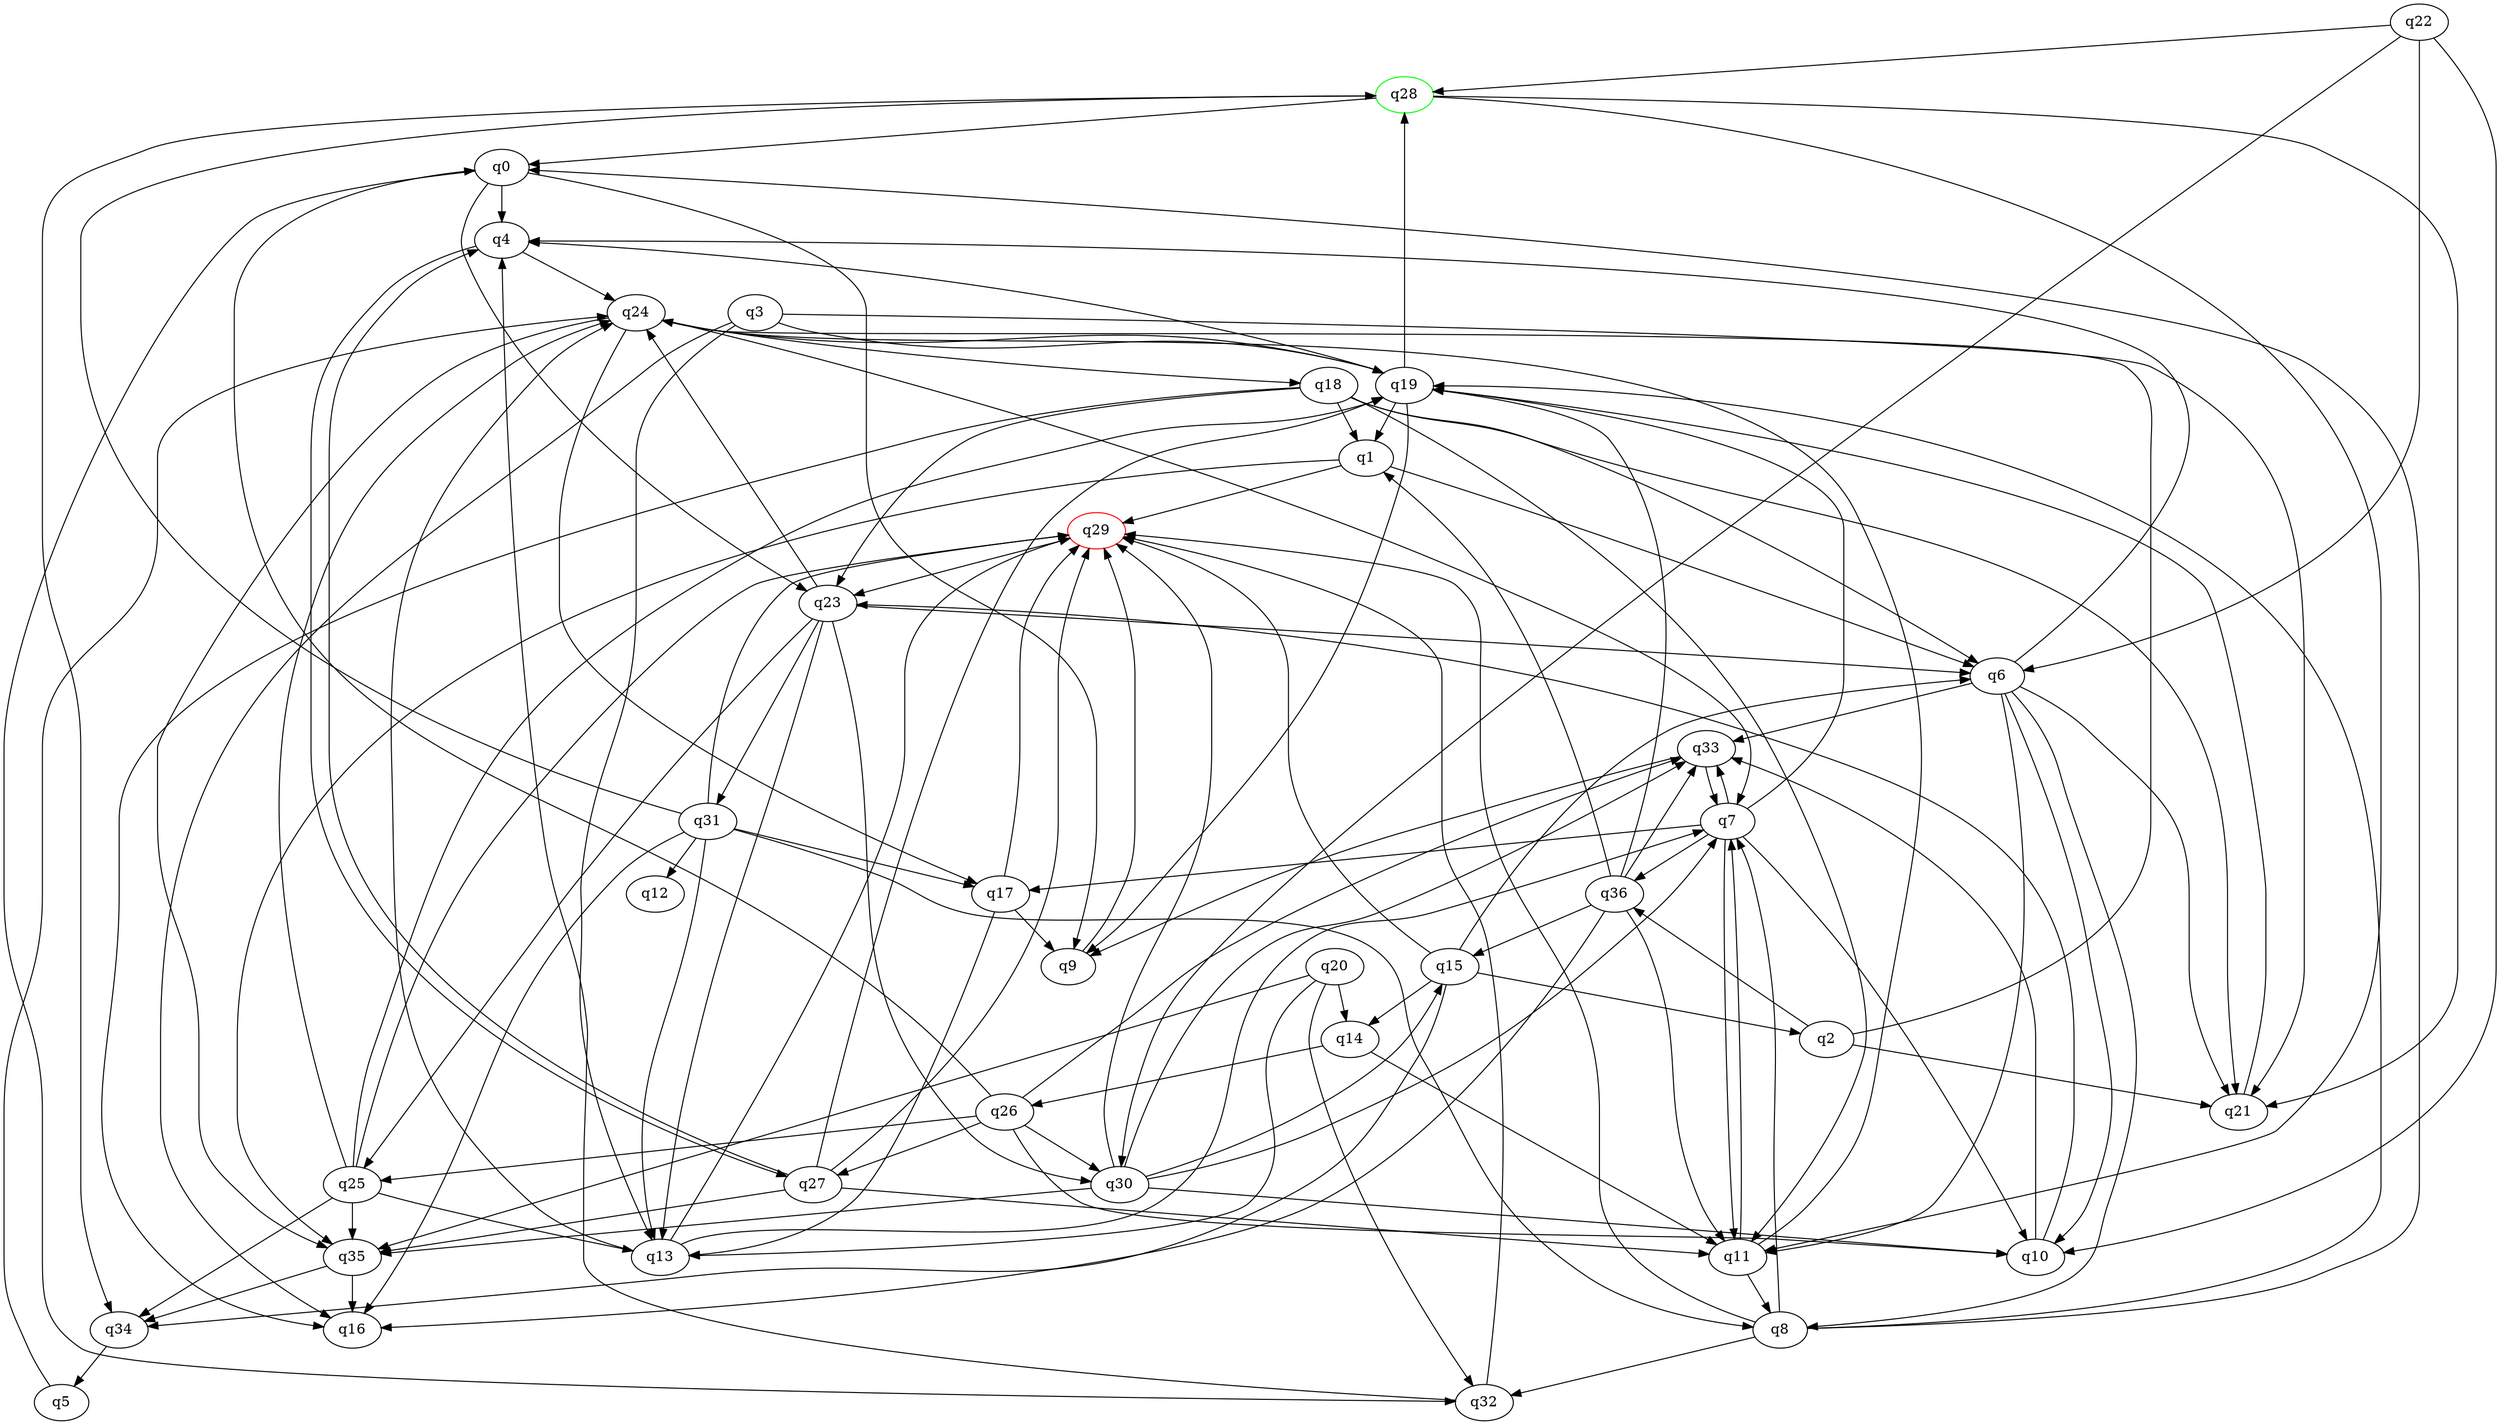 digraph A{
q28 [initial=1,color=green];
q29 [final=1,color=red];
q0 -> q4;
q0 -> q9;
q0 -> q23;
q0 -> q32;
q1 -> q6;
q1 -> q29;
q1 -> q35;
q2 -> q21;
q2 -> q24;
q2 -> q36;
q3 -> q13;
q3 -> q16;
q3 -> q19;
q3 -> q21;
q4 -> q24;
q4 -> q27;
q5 -> q24;
q6 -> q4;
q6 -> q8;
q6 -> q10;
q6 -> q11;
q6 -> q21;
q6 -> q33;
q7 -> q10;
q7 -> q11;
q7 -> q17;
q7 -> q19;
q7 -> q33;
q7 -> q36;
q8 -> q0;
q8 -> q7;
q8 -> q19;
q8 -> q29;
q8 -> q32;
q9 -> q29;
q10 -> q23;
q10 -> q33;
q11 -> q7;
q11 -> q8;
q11 -> q24;
q13 -> q7;
q13 -> q24;
q13 -> q29;
q14 -> q11;
q14 -> q26;
q15 -> q2;
q15 -> q6;
q15 -> q14;
q15 -> q29;
q15 -> q34;
q17 -> q9;
q17 -> q13;
q17 -> q29;
q18 -> q1;
q18 -> q6;
q18 -> q11;
q18 -> q16;
q18 -> q21;
q18 -> q23;
q19 -> q1;
q19 -> q4;
q19 -> q9;
q19 -> q28;
q20 -> q13;
q20 -> q14;
q20 -> q32;
q20 -> q35;
q21 -> q19;
q22 -> q6;
q22 -> q10;
q22 -> q28;
q22 -> q30;
q23 -> q6;
q23 -> q13;
q23 -> q24;
q23 -> q25;
q23 -> q30;
q23 -> q31;
q24 -> q7;
q24 -> q17;
q24 -> q18;
q24 -> q19;
q24 -> q35;
q25 -> q13;
q25 -> q19;
q25 -> q24;
q25 -> q29;
q25 -> q34;
q25 -> q35;
q26 -> q0;
q26 -> q10;
q26 -> q25;
q26 -> q27;
q26 -> q30;
q26 -> q33;
q27 -> q4;
q27 -> q11;
q27 -> q19;
q27 -> q29;
q27 -> q35;
q28 -> q0;
q28 -> q11;
q28 -> q21;
q28 -> q34;
q29 -> q23;
q30 -> q7;
q30 -> q10;
q30 -> q15;
q30 -> q29;
q30 -> q33;
q30 -> q35;
q31 -> q8;
q31 -> q12;
q31 -> q13;
q31 -> q16;
q31 -> q17;
q31 -> q28;
q31 -> q29;
q32 -> q4;
q32 -> q29;
q33 -> q7;
q33 -> q9;
q34 -> q5;
q35 -> q16;
q35 -> q34;
q36 -> q1;
q36 -> q11;
q36 -> q15;
q36 -> q16;
q36 -> q19;
q36 -> q33;
}